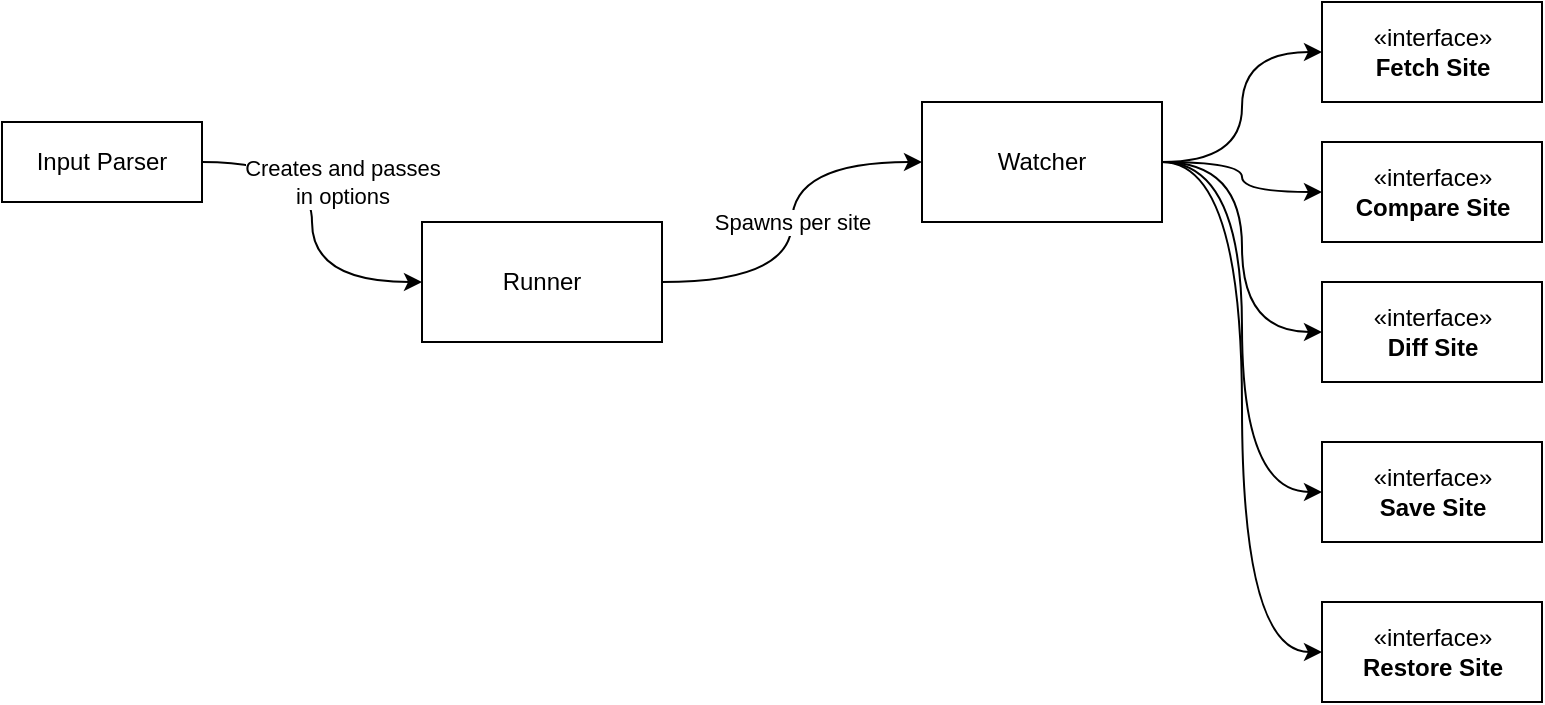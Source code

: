 <mxfile version="15.4.0" type="device"><diagram id="xWFScMWa3aUBJjc9ciWu" name="Page-1"><mxGraphModel dx="1086" dy="966" grid="1" gridSize="10" guides="1" tooltips="1" connect="1" arrows="1" fold="1" page="1" pageScale="1" pageWidth="1654" pageHeight="1169" math="0" shadow="0"><root><mxCell id="0"/><mxCell id="1" parent="0"/><mxCell id="2eC1NFhG_Qiy6zXJgfzW-16" value="Creates and passes&lt;br&gt;in options" style="edgeStyle=orthogonalEdgeStyle;curved=1;rounded=0;orthogonalLoop=1;jettySize=auto;html=1;exitX=1;exitY=0.5;exitDx=0;exitDy=0;entryX=0;entryY=0.5;entryDx=0;entryDy=0;" edge="1" parent="1" source="2eC1NFhG_Qiy6zXJgfzW-1" target="2eC1NFhG_Qiy6zXJgfzW-2"><mxGeometry x="-0.235" y="15" relative="1" as="geometry"><mxPoint as="offset"/></mxGeometry></mxCell><mxCell id="2eC1NFhG_Qiy6zXJgfzW-1" value="Input Parser" style="rounded=0;whiteSpace=wrap;html=1;" vertex="1" parent="1"><mxGeometry x="90" y="110" width="100" height="40" as="geometry"/></mxCell><mxCell id="2eC1NFhG_Qiy6zXJgfzW-15" value="Spawns per site" style="edgeStyle=orthogonalEdgeStyle;curved=1;rounded=0;orthogonalLoop=1;jettySize=auto;html=1;exitX=1;exitY=0.5;exitDx=0;exitDy=0;entryX=0;entryY=0.5;entryDx=0;entryDy=0;" edge="1" parent="1" source="2eC1NFhG_Qiy6zXJgfzW-2" target="2eC1NFhG_Qiy6zXJgfzW-3"><mxGeometry relative="1" as="geometry"/></mxCell><mxCell id="2eC1NFhG_Qiy6zXJgfzW-2" value="Runner" style="rounded=0;whiteSpace=wrap;html=1;" vertex="1" parent="1"><mxGeometry x="300" y="160" width="120" height="60" as="geometry"/></mxCell><mxCell id="2eC1NFhG_Qiy6zXJgfzW-10" style="edgeStyle=orthogonalEdgeStyle;rounded=0;orthogonalLoop=1;jettySize=auto;html=1;exitX=1;exitY=0.5;exitDx=0;exitDy=0;entryX=0;entryY=0.5;entryDx=0;entryDy=0;curved=1;" edge="1" parent="1" source="2eC1NFhG_Qiy6zXJgfzW-3" target="2eC1NFhG_Qiy6zXJgfzW-4"><mxGeometry relative="1" as="geometry"/></mxCell><mxCell id="2eC1NFhG_Qiy6zXJgfzW-11" style="edgeStyle=orthogonalEdgeStyle;curved=1;rounded=0;orthogonalLoop=1;jettySize=auto;html=1;exitX=1;exitY=0.5;exitDx=0;exitDy=0;entryX=0;entryY=0.5;entryDx=0;entryDy=0;" edge="1" parent="1" source="2eC1NFhG_Qiy6zXJgfzW-3" target="2eC1NFhG_Qiy6zXJgfzW-5"><mxGeometry relative="1" as="geometry"/></mxCell><mxCell id="2eC1NFhG_Qiy6zXJgfzW-12" style="edgeStyle=orthogonalEdgeStyle;curved=1;rounded=0;orthogonalLoop=1;jettySize=auto;html=1;exitX=1;exitY=0.5;exitDx=0;exitDy=0;entryX=0;entryY=0.5;entryDx=0;entryDy=0;" edge="1" parent="1" source="2eC1NFhG_Qiy6zXJgfzW-3" target="2eC1NFhG_Qiy6zXJgfzW-6"><mxGeometry relative="1" as="geometry"/></mxCell><mxCell id="2eC1NFhG_Qiy6zXJgfzW-13" style="edgeStyle=orthogonalEdgeStyle;curved=1;rounded=0;orthogonalLoop=1;jettySize=auto;html=1;exitX=1;exitY=0.5;exitDx=0;exitDy=0;entryX=0;entryY=0.5;entryDx=0;entryDy=0;" edge="1" parent="1" source="2eC1NFhG_Qiy6zXJgfzW-3" target="2eC1NFhG_Qiy6zXJgfzW-7"><mxGeometry relative="1" as="geometry"/></mxCell><mxCell id="2eC1NFhG_Qiy6zXJgfzW-14" style="edgeStyle=orthogonalEdgeStyle;curved=1;rounded=0;orthogonalLoop=1;jettySize=auto;html=1;exitX=1;exitY=0.5;exitDx=0;exitDy=0;entryX=0;entryY=0.5;entryDx=0;entryDy=0;" edge="1" parent="1" source="2eC1NFhG_Qiy6zXJgfzW-3" target="2eC1NFhG_Qiy6zXJgfzW-8"><mxGeometry relative="1" as="geometry"/></mxCell><mxCell id="2eC1NFhG_Qiy6zXJgfzW-3" value="Watcher" style="rounded=0;whiteSpace=wrap;html=1;" vertex="1" parent="1"><mxGeometry x="550" y="100" width="120" height="60" as="geometry"/></mxCell><mxCell id="2eC1NFhG_Qiy6zXJgfzW-4" value="«interface»&lt;br&gt;&lt;b&gt;Fetch Site&lt;/b&gt;" style="html=1;" vertex="1" parent="1"><mxGeometry x="750" y="50" width="110" height="50" as="geometry"/></mxCell><mxCell id="2eC1NFhG_Qiy6zXJgfzW-5" value="«interface»&lt;br&gt;&lt;b&gt;Compare Site&lt;/b&gt;" style="html=1;" vertex="1" parent="1"><mxGeometry x="750" y="120" width="110" height="50" as="geometry"/></mxCell><mxCell id="2eC1NFhG_Qiy6zXJgfzW-6" value="«interface»&lt;br&gt;&lt;b&gt;Diff Site&lt;/b&gt;" style="html=1;" vertex="1" parent="1"><mxGeometry x="750" y="190" width="110" height="50" as="geometry"/></mxCell><mxCell id="2eC1NFhG_Qiy6zXJgfzW-7" value="«interface»&lt;br&gt;&lt;b&gt;Save Site&lt;/b&gt;" style="html=1;" vertex="1" parent="1"><mxGeometry x="750" y="270" width="110" height="50" as="geometry"/></mxCell><mxCell id="2eC1NFhG_Qiy6zXJgfzW-8" value="«interface»&lt;br&gt;&lt;b&gt;Restore Site&lt;/b&gt;" style="html=1;" vertex="1" parent="1"><mxGeometry x="750" y="350" width="110" height="50" as="geometry"/></mxCell></root></mxGraphModel></diagram></mxfile>